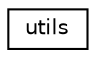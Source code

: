 digraph "Graphical Class Hierarchy"
{
  edge [fontname="Helvetica",fontsize="10",labelfontname="Helvetica",labelfontsize="10"];
  node [fontname="Helvetica",fontsize="10",shape=record];
  rankdir="LR";
  Node0 [label="utils",height=0.2,width=0.4,color="black", fillcolor="white", style="filled",URL="$classutils.html"];
}
